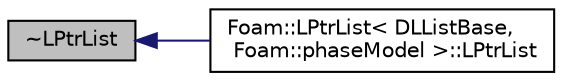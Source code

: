 digraph "~LPtrList"
{
  bgcolor="transparent";
  edge [fontname="Helvetica",fontsize="10",labelfontname="Helvetica",labelfontsize="10"];
  node [fontname="Helvetica",fontsize="10",shape=record];
  rankdir="LR";
  Node1 [label="~LPtrList",height=0.2,width=0.4,color="black", fillcolor="grey75", style="filled", fontcolor="black"];
  Node1 -> Node2 [dir="back",color="midnightblue",fontsize="10",style="solid",fontname="Helvetica"];
  Node2 [label="Foam::LPtrList\< DLListBase,\l Foam::phaseModel \>::LPtrList",height=0.2,width=0.4,color="black",URL="$a01411.html#ac37a2bd55071dd8ee71e866c014ae5c4",tooltip="Construct given initial T. "];
}

